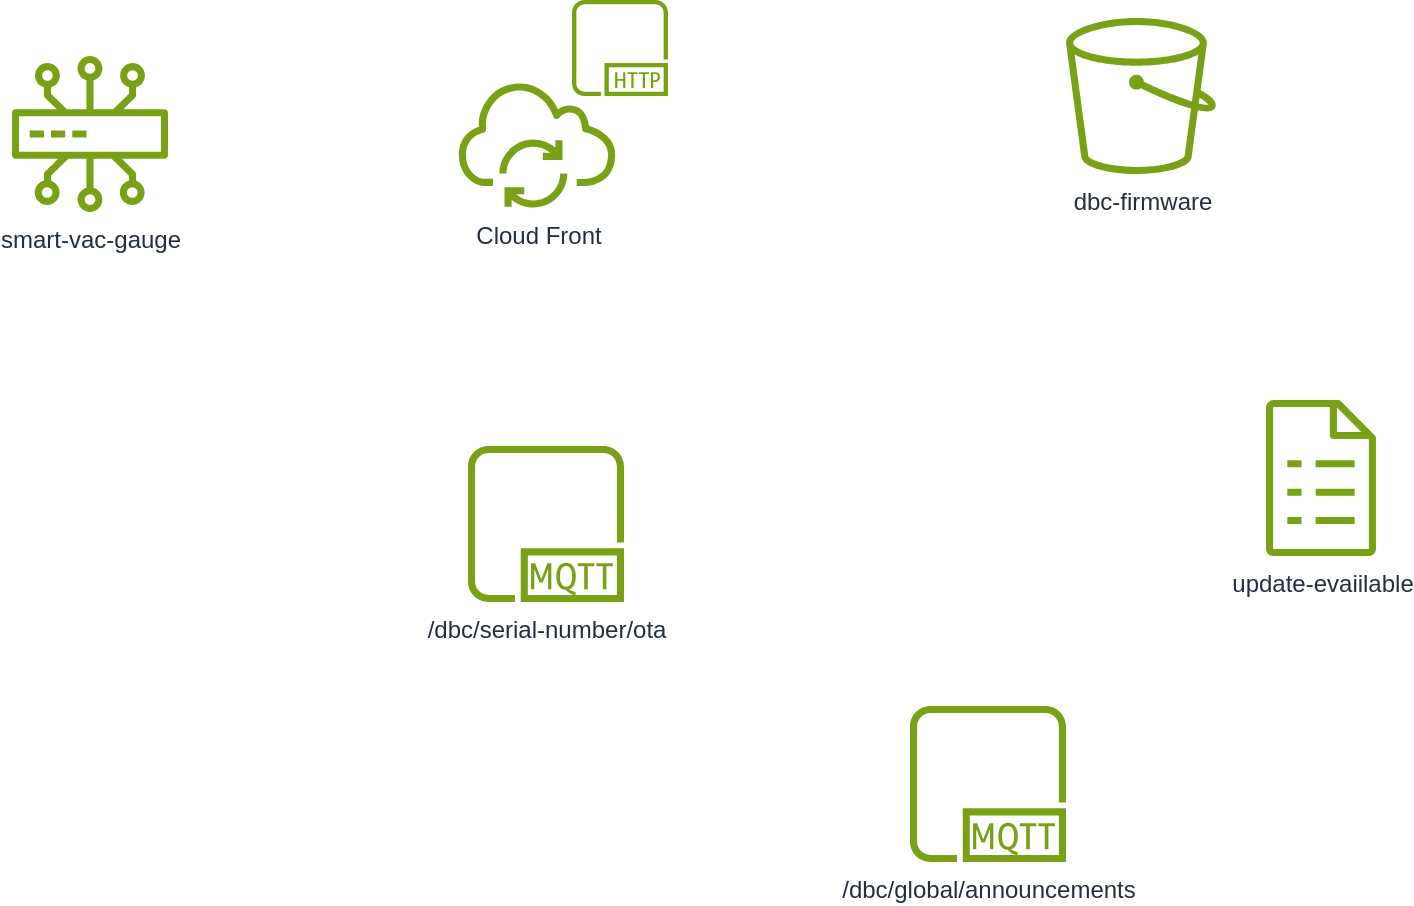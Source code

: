 <mxfile version="24.7.5">
  <diagram name="Page-1" id="qHie082a5cEye1tV1nNR">
    <mxGraphModel dx="1520" dy="798" grid="0" gridSize="10" guides="1" tooltips="1" connect="1" arrows="1" fold="1" page="0" pageScale="1" pageWidth="827" pageHeight="1169" math="0" shadow="0">
      <root>
        <mxCell id="0" />
        <mxCell id="1" parent="0" />
        <mxCell id="YHbYcHCBXBletzS5WVZL-3" value="smart-vac-gauge" style="sketch=0;outlineConnect=0;fontColor=#232F3E;gradientColor=none;fillColor=#7AA116;strokeColor=none;dashed=0;verticalLabelPosition=bottom;verticalAlign=top;align=center;html=1;fontSize=12;fontStyle=0;aspect=fixed;pointerEvents=1;shape=mxgraph.aws4.iot_greengrass_protocol;" parent="1" vertex="1">
          <mxGeometry x="-21" y="228" width="78" height="78" as="geometry" />
        </mxCell>
        <mxCell id="ma-uwO6BuDiFPGGPyPgv-1" value="Cloud Front" style="sketch=0;outlineConnect=0;fontColor=#232F3E;gradientColor=none;fillColor=#7AA116;strokeColor=none;dashed=0;verticalLabelPosition=bottom;verticalAlign=top;align=center;html=1;fontSize=12;fontStyle=0;aspect=fixed;pointerEvents=1;shape=mxgraph.aws4.iot_over_the_air_update;" vertex="1" parent="1">
          <mxGeometry x="202" y="240" width="79" height="63.81" as="geometry" />
        </mxCell>
        <mxCell id="ma-uwO6BuDiFPGGPyPgv-2" value="/dbc/serial-number/ota" style="sketch=0;outlineConnect=0;fontColor=#232F3E;gradientColor=none;fillColor=#7AA116;strokeColor=none;dashed=0;verticalLabelPosition=bottom;verticalAlign=top;align=center;html=1;fontSize=12;fontStyle=0;aspect=fixed;pointerEvents=1;shape=mxgraph.aws4.mqtt_protocol;" vertex="1" parent="1">
          <mxGeometry x="207" y="423" width="78" height="78" as="geometry" />
        </mxCell>
        <mxCell id="ma-uwO6BuDiFPGGPyPgv-3" value="" style="sketch=0;outlineConnect=0;fontColor=#232F3E;gradientColor=none;fillColor=#7AA116;strokeColor=none;dashed=0;verticalLabelPosition=bottom;verticalAlign=top;align=center;html=1;fontSize=12;fontStyle=0;aspect=fixed;pointerEvents=1;shape=mxgraph.aws4.http_protocol;" vertex="1" parent="1">
          <mxGeometry x="259" y="200" width="48" height="48" as="geometry" />
        </mxCell>
        <mxCell id="ma-uwO6BuDiFPGGPyPgv-5" value="dbc-firmware" style="sketch=0;outlineConnect=0;fontColor=#232F3E;gradientColor=none;fillColor=#7AA116;strokeColor=none;dashed=0;verticalLabelPosition=bottom;verticalAlign=top;align=center;html=1;fontSize=12;fontStyle=0;aspect=fixed;pointerEvents=1;shape=mxgraph.aws4.bucket;" vertex="1" parent="1">
          <mxGeometry x="506" y="209" width="75" height="78" as="geometry" />
        </mxCell>
        <mxCell id="ma-uwO6BuDiFPGGPyPgv-8" value="/dbc/global/announcements" style="sketch=0;outlineConnect=0;fontColor=#232F3E;gradientColor=none;fillColor=#7AA116;strokeColor=none;dashed=0;verticalLabelPosition=bottom;verticalAlign=top;align=center;html=1;fontSize=12;fontStyle=0;aspect=fixed;pointerEvents=1;shape=mxgraph.aws4.mqtt_protocol;" vertex="1" parent="1">
          <mxGeometry x="428" y="553" width="78" height="78" as="geometry" />
        </mxCell>
        <mxCell id="ma-uwO6BuDiFPGGPyPgv-14" value="update-evaiilable" style="sketch=0;outlineConnect=0;fontColor=#232F3E;gradientColor=none;fillColor=#7AA116;strokeColor=none;dashed=0;verticalLabelPosition=bottom;verticalAlign=top;align=center;html=1;fontSize=12;fontStyle=0;aspect=fixed;pointerEvents=1;shape=mxgraph.aws4.iot_greengrass_recipe;" vertex="1" parent="1">
          <mxGeometry x="606" y="400" width="55" height="78" as="geometry" />
        </mxCell>
      </root>
    </mxGraphModel>
  </diagram>
</mxfile>
